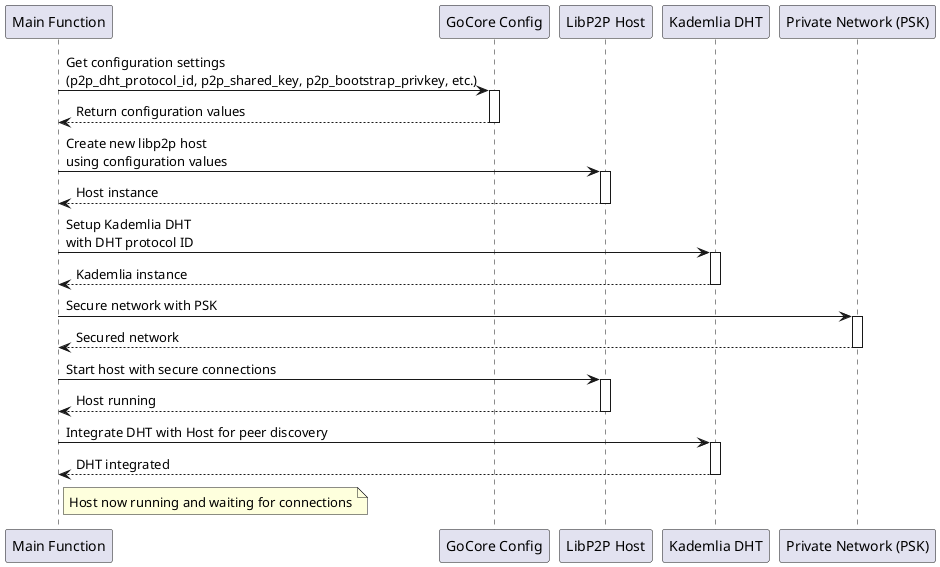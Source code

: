 @startuml
participant "Main Function" as Main
participant "GoCore Config" as Config
participant "LibP2P Host" as LibP2P
participant "Kademlia DHT" as Kademlia
participant "Private Network (PSK)" as PrivateNet

Main -> Config: Get configuration settings\n(p2p_dht_protocol_id, p2p_shared_key, p2p_bootstrap_privkey, etc.)
activate Config
Config --> Main: Return configuration values
deactivate Config

Main -> LibP2P: Create new libp2p host\nusing configuration values
activate LibP2P
LibP2P --> Main: Host instance
deactivate LibP2P

Main -> Kademlia: Setup Kademlia DHT\nwith DHT protocol ID
activate Kademlia
Kademlia --> Main: Kademlia instance
deactivate Kademlia

Main -> PrivateNet: Secure network with PSK
activate PrivateNet
PrivateNet --> Main: Secured network
deactivate PrivateNet

Main -> LibP2P: Start host with secure connections
activate LibP2P
LibP2P --> Main: Host running
deactivate LibP2P

Main -> Kademlia: Integrate DHT with Host for peer discovery
activate Kademlia
Kademlia --> Main: DHT integrated
deactivate Kademlia

note right of Main: Host now running and waiting for connections
@enduml
